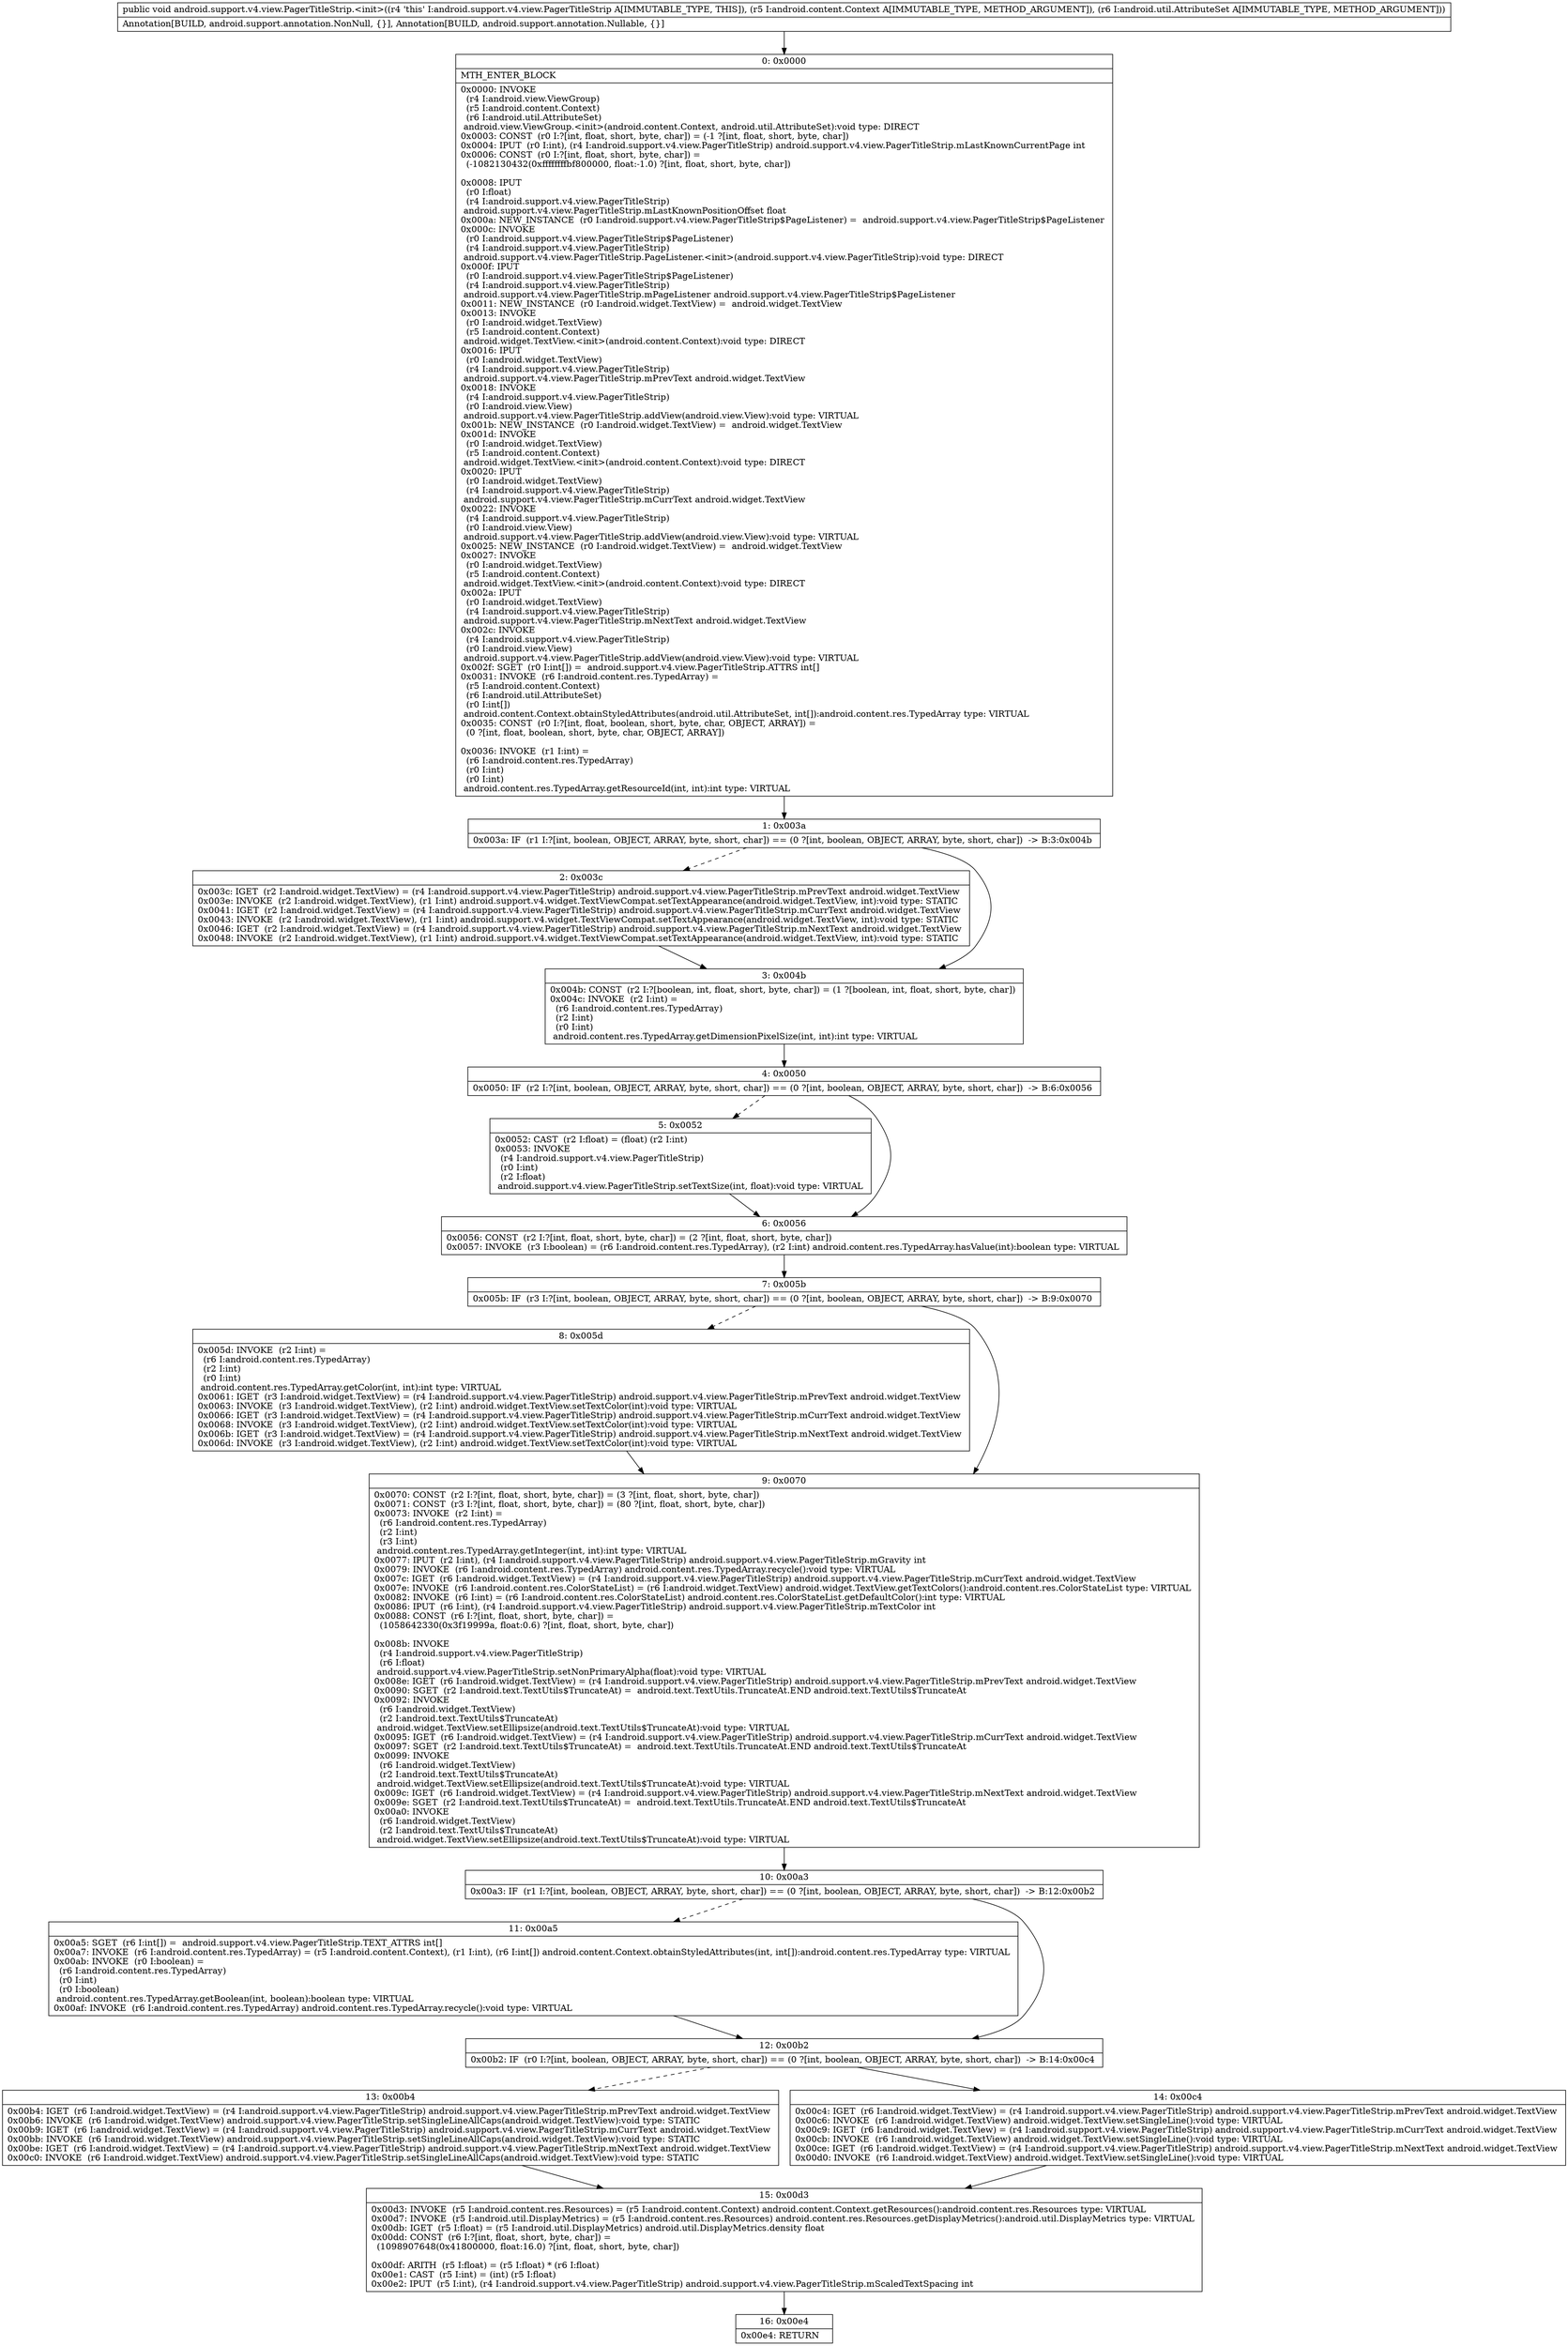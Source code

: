 digraph "CFG forandroid.support.v4.view.PagerTitleStrip.\<init\>(Landroid\/content\/Context;Landroid\/util\/AttributeSet;)V" {
Node_0 [shape=record,label="{0\:\ 0x0000|MTH_ENTER_BLOCK\l|0x0000: INVOKE  \l  (r4 I:android.view.ViewGroup)\l  (r5 I:android.content.Context)\l  (r6 I:android.util.AttributeSet)\l android.view.ViewGroup.\<init\>(android.content.Context, android.util.AttributeSet):void type: DIRECT \l0x0003: CONST  (r0 I:?[int, float, short, byte, char]) = (\-1 ?[int, float, short, byte, char]) \l0x0004: IPUT  (r0 I:int), (r4 I:android.support.v4.view.PagerTitleStrip) android.support.v4.view.PagerTitleStrip.mLastKnownCurrentPage int \l0x0006: CONST  (r0 I:?[int, float, short, byte, char]) = \l  (\-1082130432(0xffffffffbf800000, float:\-1.0) ?[int, float, short, byte, char])\l \l0x0008: IPUT  \l  (r0 I:float)\l  (r4 I:android.support.v4.view.PagerTitleStrip)\l android.support.v4.view.PagerTitleStrip.mLastKnownPositionOffset float \l0x000a: NEW_INSTANCE  (r0 I:android.support.v4.view.PagerTitleStrip$PageListener) =  android.support.v4.view.PagerTitleStrip$PageListener \l0x000c: INVOKE  \l  (r0 I:android.support.v4.view.PagerTitleStrip$PageListener)\l  (r4 I:android.support.v4.view.PagerTitleStrip)\l android.support.v4.view.PagerTitleStrip.PageListener.\<init\>(android.support.v4.view.PagerTitleStrip):void type: DIRECT \l0x000f: IPUT  \l  (r0 I:android.support.v4.view.PagerTitleStrip$PageListener)\l  (r4 I:android.support.v4.view.PagerTitleStrip)\l android.support.v4.view.PagerTitleStrip.mPageListener android.support.v4.view.PagerTitleStrip$PageListener \l0x0011: NEW_INSTANCE  (r0 I:android.widget.TextView) =  android.widget.TextView \l0x0013: INVOKE  \l  (r0 I:android.widget.TextView)\l  (r5 I:android.content.Context)\l android.widget.TextView.\<init\>(android.content.Context):void type: DIRECT \l0x0016: IPUT  \l  (r0 I:android.widget.TextView)\l  (r4 I:android.support.v4.view.PagerTitleStrip)\l android.support.v4.view.PagerTitleStrip.mPrevText android.widget.TextView \l0x0018: INVOKE  \l  (r4 I:android.support.v4.view.PagerTitleStrip)\l  (r0 I:android.view.View)\l android.support.v4.view.PagerTitleStrip.addView(android.view.View):void type: VIRTUAL \l0x001b: NEW_INSTANCE  (r0 I:android.widget.TextView) =  android.widget.TextView \l0x001d: INVOKE  \l  (r0 I:android.widget.TextView)\l  (r5 I:android.content.Context)\l android.widget.TextView.\<init\>(android.content.Context):void type: DIRECT \l0x0020: IPUT  \l  (r0 I:android.widget.TextView)\l  (r4 I:android.support.v4.view.PagerTitleStrip)\l android.support.v4.view.PagerTitleStrip.mCurrText android.widget.TextView \l0x0022: INVOKE  \l  (r4 I:android.support.v4.view.PagerTitleStrip)\l  (r0 I:android.view.View)\l android.support.v4.view.PagerTitleStrip.addView(android.view.View):void type: VIRTUAL \l0x0025: NEW_INSTANCE  (r0 I:android.widget.TextView) =  android.widget.TextView \l0x0027: INVOKE  \l  (r0 I:android.widget.TextView)\l  (r5 I:android.content.Context)\l android.widget.TextView.\<init\>(android.content.Context):void type: DIRECT \l0x002a: IPUT  \l  (r0 I:android.widget.TextView)\l  (r4 I:android.support.v4.view.PagerTitleStrip)\l android.support.v4.view.PagerTitleStrip.mNextText android.widget.TextView \l0x002c: INVOKE  \l  (r4 I:android.support.v4.view.PagerTitleStrip)\l  (r0 I:android.view.View)\l android.support.v4.view.PagerTitleStrip.addView(android.view.View):void type: VIRTUAL \l0x002f: SGET  (r0 I:int[]) =  android.support.v4.view.PagerTitleStrip.ATTRS int[] \l0x0031: INVOKE  (r6 I:android.content.res.TypedArray) = \l  (r5 I:android.content.Context)\l  (r6 I:android.util.AttributeSet)\l  (r0 I:int[])\l android.content.Context.obtainStyledAttributes(android.util.AttributeSet, int[]):android.content.res.TypedArray type: VIRTUAL \l0x0035: CONST  (r0 I:?[int, float, boolean, short, byte, char, OBJECT, ARRAY]) = \l  (0 ?[int, float, boolean, short, byte, char, OBJECT, ARRAY])\l \l0x0036: INVOKE  (r1 I:int) = \l  (r6 I:android.content.res.TypedArray)\l  (r0 I:int)\l  (r0 I:int)\l android.content.res.TypedArray.getResourceId(int, int):int type: VIRTUAL \l}"];
Node_1 [shape=record,label="{1\:\ 0x003a|0x003a: IF  (r1 I:?[int, boolean, OBJECT, ARRAY, byte, short, char]) == (0 ?[int, boolean, OBJECT, ARRAY, byte, short, char])  \-\> B:3:0x004b \l}"];
Node_2 [shape=record,label="{2\:\ 0x003c|0x003c: IGET  (r2 I:android.widget.TextView) = (r4 I:android.support.v4.view.PagerTitleStrip) android.support.v4.view.PagerTitleStrip.mPrevText android.widget.TextView \l0x003e: INVOKE  (r2 I:android.widget.TextView), (r1 I:int) android.support.v4.widget.TextViewCompat.setTextAppearance(android.widget.TextView, int):void type: STATIC \l0x0041: IGET  (r2 I:android.widget.TextView) = (r4 I:android.support.v4.view.PagerTitleStrip) android.support.v4.view.PagerTitleStrip.mCurrText android.widget.TextView \l0x0043: INVOKE  (r2 I:android.widget.TextView), (r1 I:int) android.support.v4.widget.TextViewCompat.setTextAppearance(android.widget.TextView, int):void type: STATIC \l0x0046: IGET  (r2 I:android.widget.TextView) = (r4 I:android.support.v4.view.PagerTitleStrip) android.support.v4.view.PagerTitleStrip.mNextText android.widget.TextView \l0x0048: INVOKE  (r2 I:android.widget.TextView), (r1 I:int) android.support.v4.widget.TextViewCompat.setTextAppearance(android.widget.TextView, int):void type: STATIC \l}"];
Node_3 [shape=record,label="{3\:\ 0x004b|0x004b: CONST  (r2 I:?[boolean, int, float, short, byte, char]) = (1 ?[boolean, int, float, short, byte, char]) \l0x004c: INVOKE  (r2 I:int) = \l  (r6 I:android.content.res.TypedArray)\l  (r2 I:int)\l  (r0 I:int)\l android.content.res.TypedArray.getDimensionPixelSize(int, int):int type: VIRTUAL \l}"];
Node_4 [shape=record,label="{4\:\ 0x0050|0x0050: IF  (r2 I:?[int, boolean, OBJECT, ARRAY, byte, short, char]) == (0 ?[int, boolean, OBJECT, ARRAY, byte, short, char])  \-\> B:6:0x0056 \l}"];
Node_5 [shape=record,label="{5\:\ 0x0052|0x0052: CAST  (r2 I:float) = (float) (r2 I:int) \l0x0053: INVOKE  \l  (r4 I:android.support.v4.view.PagerTitleStrip)\l  (r0 I:int)\l  (r2 I:float)\l android.support.v4.view.PagerTitleStrip.setTextSize(int, float):void type: VIRTUAL \l}"];
Node_6 [shape=record,label="{6\:\ 0x0056|0x0056: CONST  (r2 I:?[int, float, short, byte, char]) = (2 ?[int, float, short, byte, char]) \l0x0057: INVOKE  (r3 I:boolean) = (r6 I:android.content.res.TypedArray), (r2 I:int) android.content.res.TypedArray.hasValue(int):boolean type: VIRTUAL \l}"];
Node_7 [shape=record,label="{7\:\ 0x005b|0x005b: IF  (r3 I:?[int, boolean, OBJECT, ARRAY, byte, short, char]) == (0 ?[int, boolean, OBJECT, ARRAY, byte, short, char])  \-\> B:9:0x0070 \l}"];
Node_8 [shape=record,label="{8\:\ 0x005d|0x005d: INVOKE  (r2 I:int) = \l  (r6 I:android.content.res.TypedArray)\l  (r2 I:int)\l  (r0 I:int)\l android.content.res.TypedArray.getColor(int, int):int type: VIRTUAL \l0x0061: IGET  (r3 I:android.widget.TextView) = (r4 I:android.support.v4.view.PagerTitleStrip) android.support.v4.view.PagerTitleStrip.mPrevText android.widget.TextView \l0x0063: INVOKE  (r3 I:android.widget.TextView), (r2 I:int) android.widget.TextView.setTextColor(int):void type: VIRTUAL \l0x0066: IGET  (r3 I:android.widget.TextView) = (r4 I:android.support.v4.view.PagerTitleStrip) android.support.v4.view.PagerTitleStrip.mCurrText android.widget.TextView \l0x0068: INVOKE  (r3 I:android.widget.TextView), (r2 I:int) android.widget.TextView.setTextColor(int):void type: VIRTUAL \l0x006b: IGET  (r3 I:android.widget.TextView) = (r4 I:android.support.v4.view.PagerTitleStrip) android.support.v4.view.PagerTitleStrip.mNextText android.widget.TextView \l0x006d: INVOKE  (r3 I:android.widget.TextView), (r2 I:int) android.widget.TextView.setTextColor(int):void type: VIRTUAL \l}"];
Node_9 [shape=record,label="{9\:\ 0x0070|0x0070: CONST  (r2 I:?[int, float, short, byte, char]) = (3 ?[int, float, short, byte, char]) \l0x0071: CONST  (r3 I:?[int, float, short, byte, char]) = (80 ?[int, float, short, byte, char]) \l0x0073: INVOKE  (r2 I:int) = \l  (r6 I:android.content.res.TypedArray)\l  (r2 I:int)\l  (r3 I:int)\l android.content.res.TypedArray.getInteger(int, int):int type: VIRTUAL \l0x0077: IPUT  (r2 I:int), (r4 I:android.support.v4.view.PagerTitleStrip) android.support.v4.view.PagerTitleStrip.mGravity int \l0x0079: INVOKE  (r6 I:android.content.res.TypedArray) android.content.res.TypedArray.recycle():void type: VIRTUAL \l0x007c: IGET  (r6 I:android.widget.TextView) = (r4 I:android.support.v4.view.PagerTitleStrip) android.support.v4.view.PagerTitleStrip.mCurrText android.widget.TextView \l0x007e: INVOKE  (r6 I:android.content.res.ColorStateList) = (r6 I:android.widget.TextView) android.widget.TextView.getTextColors():android.content.res.ColorStateList type: VIRTUAL \l0x0082: INVOKE  (r6 I:int) = (r6 I:android.content.res.ColorStateList) android.content.res.ColorStateList.getDefaultColor():int type: VIRTUAL \l0x0086: IPUT  (r6 I:int), (r4 I:android.support.v4.view.PagerTitleStrip) android.support.v4.view.PagerTitleStrip.mTextColor int \l0x0088: CONST  (r6 I:?[int, float, short, byte, char]) = \l  (1058642330(0x3f19999a, float:0.6) ?[int, float, short, byte, char])\l \l0x008b: INVOKE  \l  (r4 I:android.support.v4.view.PagerTitleStrip)\l  (r6 I:float)\l android.support.v4.view.PagerTitleStrip.setNonPrimaryAlpha(float):void type: VIRTUAL \l0x008e: IGET  (r6 I:android.widget.TextView) = (r4 I:android.support.v4.view.PagerTitleStrip) android.support.v4.view.PagerTitleStrip.mPrevText android.widget.TextView \l0x0090: SGET  (r2 I:android.text.TextUtils$TruncateAt) =  android.text.TextUtils.TruncateAt.END android.text.TextUtils$TruncateAt \l0x0092: INVOKE  \l  (r6 I:android.widget.TextView)\l  (r2 I:android.text.TextUtils$TruncateAt)\l android.widget.TextView.setEllipsize(android.text.TextUtils$TruncateAt):void type: VIRTUAL \l0x0095: IGET  (r6 I:android.widget.TextView) = (r4 I:android.support.v4.view.PagerTitleStrip) android.support.v4.view.PagerTitleStrip.mCurrText android.widget.TextView \l0x0097: SGET  (r2 I:android.text.TextUtils$TruncateAt) =  android.text.TextUtils.TruncateAt.END android.text.TextUtils$TruncateAt \l0x0099: INVOKE  \l  (r6 I:android.widget.TextView)\l  (r2 I:android.text.TextUtils$TruncateAt)\l android.widget.TextView.setEllipsize(android.text.TextUtils$TruncateAt):void type: VIRTUAL \l0x009c: IGET  (r6 I:android.widget.TextView) = (r4 I:android.support.v4.view.PagerTitleStrip) android.support.v4.view.PagerTitleStrip.mNextText android.widget.TextView \l0x009e: SGET  (r2 I:android.text.TextUtils$TruncateAt) =  android.text.TextUtils.TruncateAt.END android.text.TextUtils$TruncateAt \l0x00a0: INVOKE  \l  (r6 I:android.widget.TextView)\l  (r2 I:android.text.TextUtils$TruncateAt)\l android.widget.TextView.setEllipsize(android.text.TextUtils$TruncateAt):void type: VIRTUAL \l}"];
Node_10 [shape=record,label="{10\:\ 0x00a3|0x00a3: IF  (r1 I:?[int, boolean, OBJECT, ARRAY, byte, short, char]) == (0 ?[int, boolean, OBJECT, ARRAY, byte, short, char])  \-\> B:12:0x00b2 \l}"];
Node_11 [shape=record,label="{11\:\ 0x00a5|0x00a5: SGET  (r6 I:int[]) =  android.support.v4.view.PagerTitleStrip.TEXT_ATTRS int[] \l0x00a7: INVOKE  (r6 I:android.content.res.TypedArray) = (r5 I:android.content.Context), (r1 I:int), (r6 I:int[]) android.content.Context.obtainStyledAttributes(int, int[]):android.content.res.TypedArray type: VIRTUAL \l0x00ab: INVOKE  (r0 I:boolean) = \l  (r6 I:android.content.res.TypedArray)\l  (r0 I:int)\l  (r0 I:boolean)\l android.content.res.TypedArray.getBoolean(int, boolean):boolean type: VIRTUAL \l0x00af: INVOKE  (r6 I:android.content.res.TypedArray) android.content.res.TypedArray.recycle():void type: VIRTUAL \l}"];
Node_12 [shape=record,label="{12\:\ 0x00b2|0x00b2: IF  (r0 I:?[int, boolean, OBJECT, ARRAY, byte, short, char]) == (0 ?[int, boolean, OBJECT, ARRAY, byte, short, char])  \-\> B:14:0x00c4 \l}"];
Node_13 [shape=record,label="{13\:\ 0x00b4|0x00b4: IGET  (r6 I:android.widget.TextView) = (r4 I:android.support.v4.view.PagerTitleStrip) android.support.v4.view.PagerTitleStrip.mPrevText android.widget.TextView \l0x00b6: INVOKE  (r6 I:android.widget.TextView) android.support.v4.view.PagerTitleStrip.setSingleLineAllCaps(android.widget.TextView):void type: STATIC \l0x00b9: IGET  (r6 I:android.widget.TextView) = (r4 I:android.support.v4.view.PagerTitleStrip) android.support.v4.view.PagerTitleStrip.mCurrText android.widget.TextView \l0x00bb: INVOKE  (r6 I:android.widget.TextView) android.support.v4.view.PagerTitleStrip.setSingleLineAllCaps(android.widget.TextView):void type: STATIC \l0x00be: IGET  (r6 I:android.widget.TextView) = (r4 I:android.support.v4.view.PagerTitleStrip) android.support.v4.view.PagerTitleStrip.mNextText android.widget.TextView \l0x00c0: INVOKE  (r6 I:android.widget.TextView) android.support.v4.view.PagerTitleStrip.setSingleLineAllCaps(android.widget.TextView):void type: STATIC \l}"];
Node_14 [shape=record,label="{14\:\ 0x00c4|0x00c4: IGET  (r6 I:android.widget.TextView) = (r4 I:android.support.v4.view.PagerTitleStrip) android.support.v4.view.PagerTitleStrip.mPrevText android.widget.TextView \l0x00c6: INVOKE  (r6 I:android.widget.TextView) android.widget.TextView.setSingleLine():void type: VIRTUAL \l0x00c9: IGET  (r6 I:android.widget.TextView) = (r4 I:android.support.v4.view.PagerTitleStrip) android.support.v4.view.PagerTitleStrip.mCurrText android.widget.TextView \l0x00cb: INVOKE  (r6 I:android.widget.TextView) android.widget.TextView.setSingleLine():void type: VIRTUAL \l0x00ce: IGET  (r6 I:android.widget.TextView) = (r4 I:android.support.v4.view.PagerTitleStrip) android.support.v4.view.PagerTitleStrip.mNextText android.widget.TextView \l0x00d0: INVOKE  (r6 I:android.widget.TextView) android.widget.TextView.setSingleLine():void type: VIRTUAL \l}"];
Node_15 [shape=record,label="{15\:\ 0x00d3|0x00d3: INVOKE  (r5 I:android.content.res.Resources) = (r5 I:android.content.Context) android.content.Context.getResources():android.content.res.Resources type: VIRTUAL \l0x00d7: INVOKE  (r5 I:android.util.DisplayMetrics) = (r5 I:android.content.res.Resources) android.content.res.Resources.getDisplayMetrics():android.util.DisplayMetrics type: VIRTUAL \l0x00db: IGET  (r5 I:float) = (r5 I:android.util.DisplayMetrics) android.util.DisplayMetrics.density float \l0x00dd: CONST  (r6 I:?[int, float, short, byte, char]) = \l  (1098907648(0x41800000, float:16.0) ?[int, float, short, byte, char])\l \l0x00df: ARITH  (r5 I:float) = (r5 I:float) * (r6 I:float) \l0x00e1: CAST  (r5 I:int) = (int) (r5 I:float) \l0x00e2: IPUT  (r5 I:int), (r4 I:android.support.v4.view.PagerTitleStrip) android.support.v4.view.PagerTitleStrip.mScaledTextSpacing int \l}"];
Node_16 [shape=record,label="{16\:\ 0x00e4|0x00e4: RETURN   \l}"];
MethodNode[shape=record,label="{public void android.support.v4.view.PagerTitleStrip.\<init\>((r4 'this' I:android.support.v4.view.PagerTitleStrip A[IMMUTABLE_TYPE, THIS]), (r5 I:android.content.Context A[IMMUTABLE_TYPE, METHOD_ARGUMENT]), (r6 I:android.util.AttributeSet A[IMMUTABLE_TYPE, METHOD_ARGUMENT]))  | Annotation[BUILD, android.support.annotation.NonNull, \{\}], Annotation[BUILD, android.support.annotation.Nullable, \{\}]\l}"];
MethodNode -> Node_0;
Node_0 -> Node_1;
Node_1 -> Node_2[style=dashed];
Node_1 -> Node_3;
Node_2 -> Node_3;
Node_3 -> Node_4;
Node_4 -> Node_5[style=dashed];
Node_4 -> Node_6;
Node_5 -> Node_6;
Node_6 -> Node_7;
Node_7 -> Node_8[style=dashed];
Node_7 -> Node_9;
Node_8 -> Node_9;
Node_9 -> Node_10;
Node_10 -> Node_11[style=dashed];
Node_10 -> Node_12;
Node_11 -> Node_12;
Node_12 -> Node_13[style=dashed];
Node_12 -> Node_14;
Node_13 -> Node_15;
Node_14 -> Node_15;
Node_15 -> Node_16;
}

